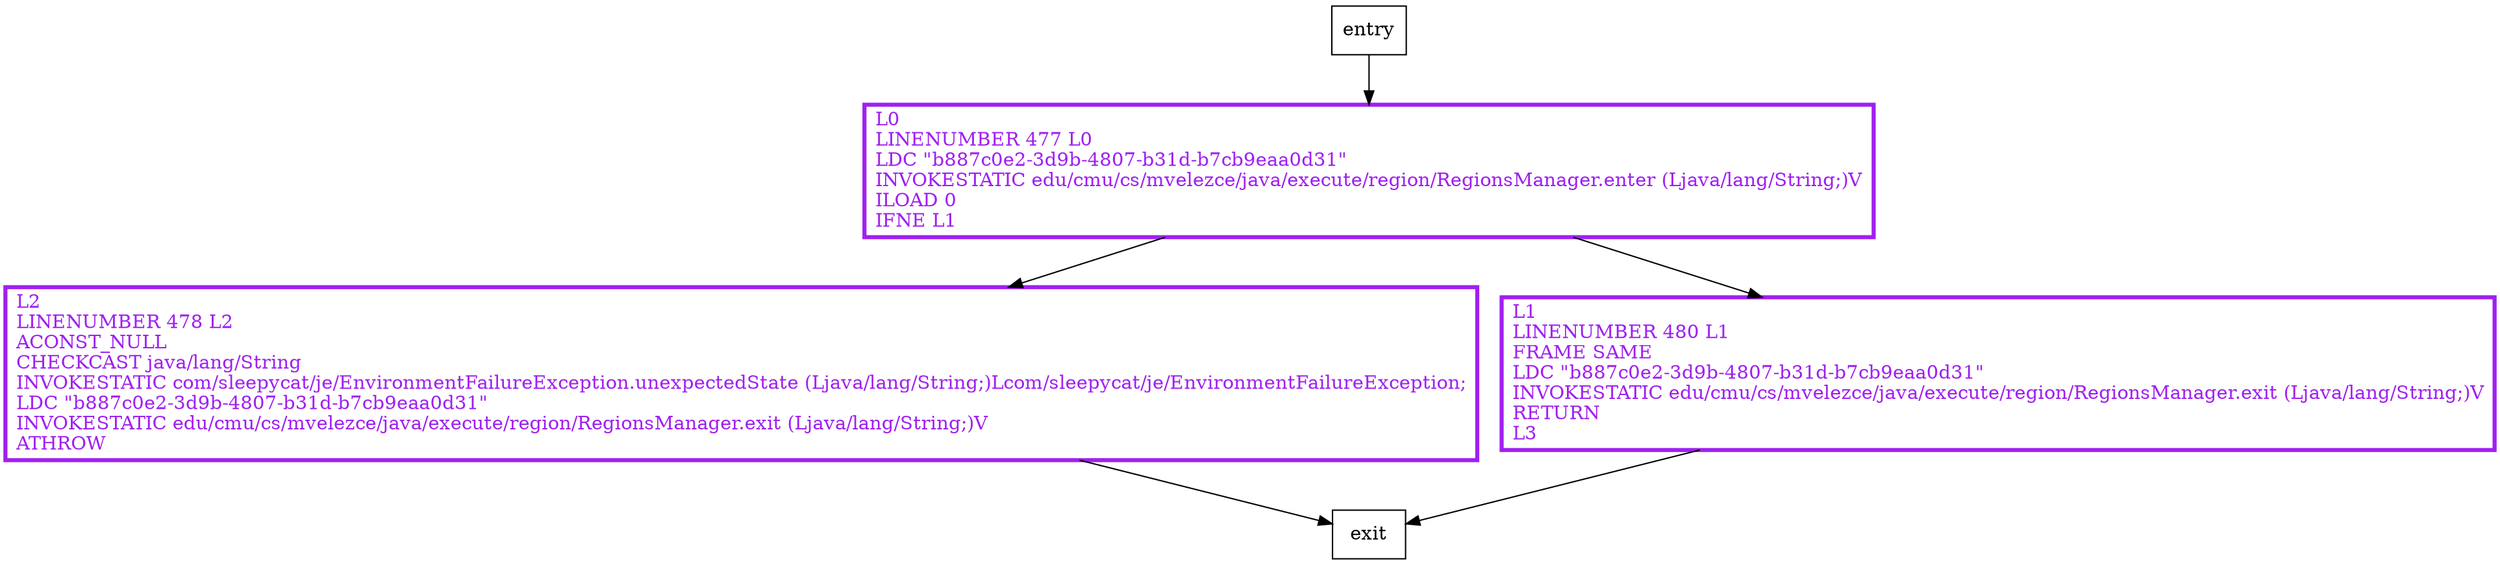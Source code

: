 digraph assertState {
node [shape=record];
1562536354 [label="L0\lLINENUMBER 477 L0\lLDC \"b887c0e2-3d9b-4807-b31d-b7cb9eaa0d31\"\lINVOKESTATIC edu/cmu/cs/mvelezce/java/execute/region/RegionsManager.enter (Ljava/lang/String;)V\lILOAD 0\lIFNE L1\l"];
1895056940 [label="L2\lLINENUMBER 478 L2\lACONST_NULL\lCHECKCAST java/lang/String\lINVOKESTATIC com/sleepycat/je/EnvironmentFailureException.unexpectedState (Ljava/lang/String;)Lcom/sleepycat/je/EnvironmentFailureException;\lLDC \"b887c0e2-3d9b-4807-b31d-b7cb9eaa0d31\"\lINVOKESTATIC edu/cmu/cs/mvelezce/java/execute/region/RegionsManager.exit (Ljava/lang/String;)V\lATHROW\l"];
2066651364 [label="L1\lLINENUMBER 480 L1\lFRAME SAME\lLDC \"b887c0e2-3d9b-4807-b31d-b7cb9eaa0d31\"\lINVOKESTATIC edu/cmu/cs/mvelezce/java/execute/region/RegionsManager.exit (Ljava/lang/String;)V\lRETURN\lL3\l"];
entry;
exit;
entry -> 1562536354
1562536354 -> 1895056940
1562536354 -> 2066651364
1895056940 -> exit
2066651364 -> exit
1562536354[fontcolor="purple", penwidth=3, color="purple"];
1895056940[fontcolor="purple", penwidth=3, color="purple"];
2066651364[fontcolor="purple", penwidth=3, color="purple"];
}
